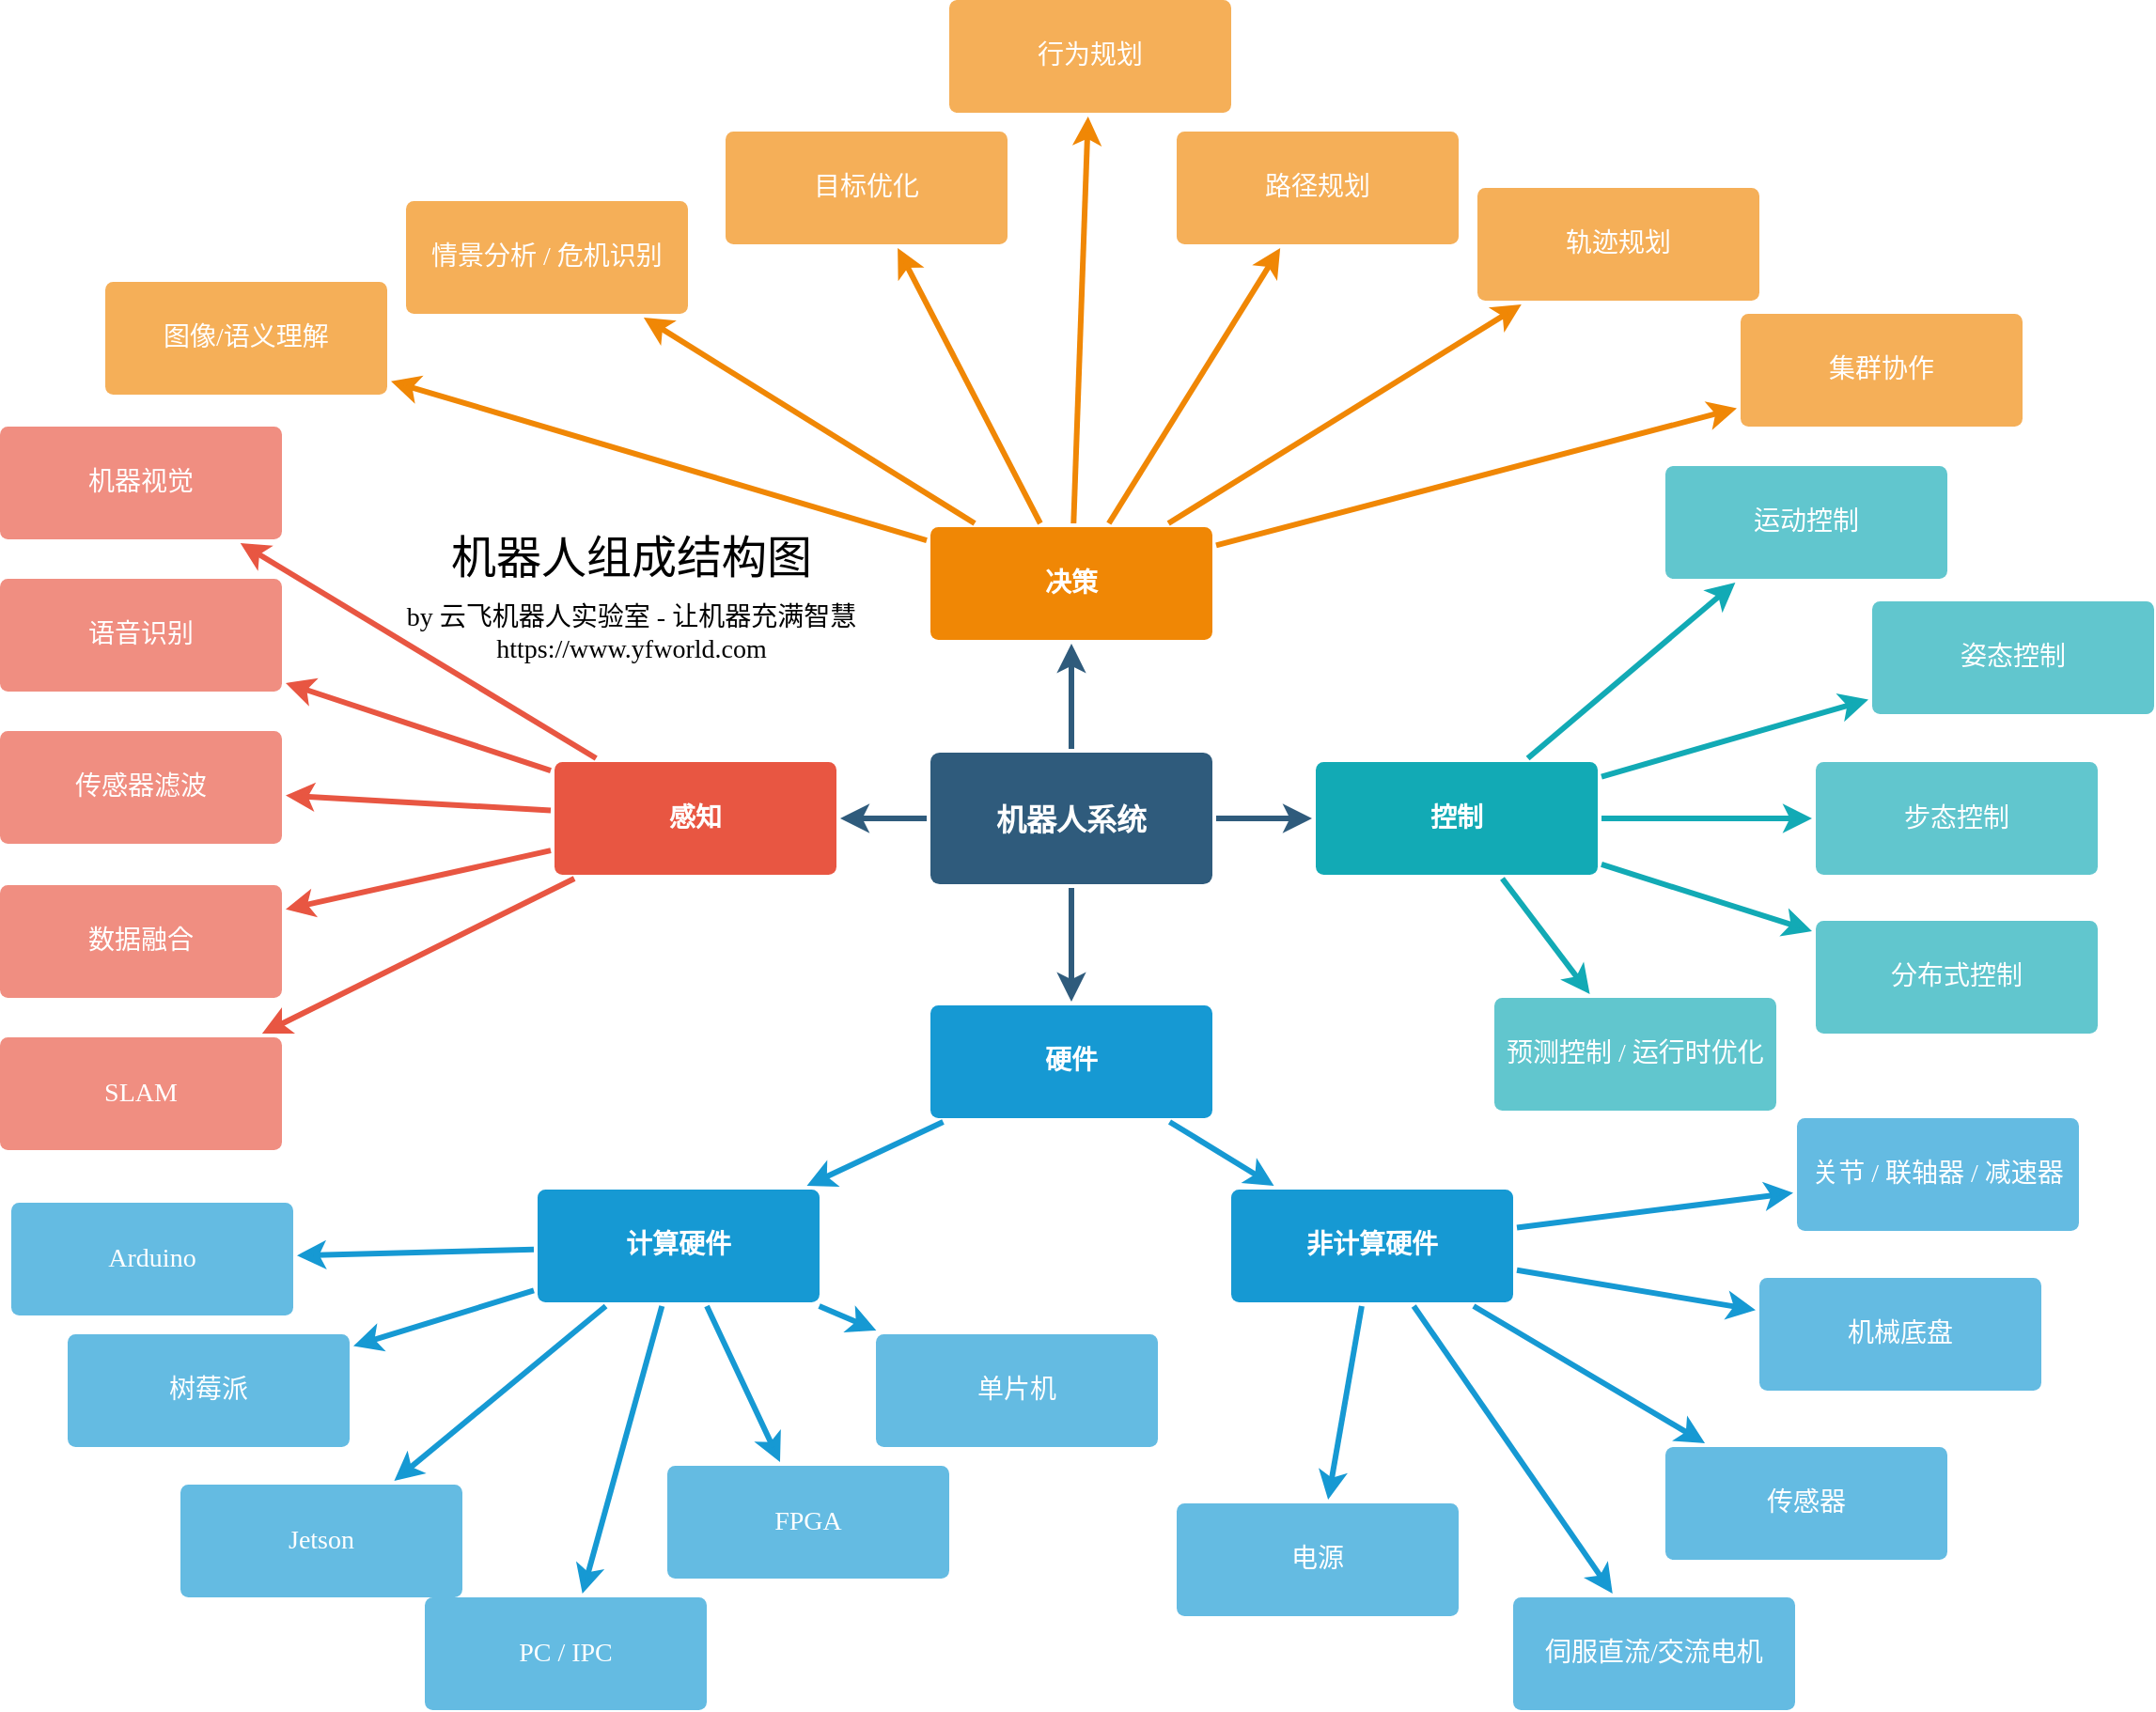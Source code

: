 <mxfile version="13.7.9" type="device"><diagram id="6a731a19-8d31-9384-78a2-239565b7b9f0" name="Robot Overview"><mxGraphModel dx="2062" dy="2009" grid="1" gridSize="10" guides="1" tooltips="1" connect="1" arrows="1" fold="1" page="1" pageScale="1" pageWidth="1169" pageHeight="827" background="#ffffff" math="0" shadow="0"><root><mxCell id="0"/><mxCell id="1" parent="0"/><mxCell id="1745" value="" style="edgeStyle=none;rounded=0;jumpStyle=none;html=1;shadow=0;labelBackgroundColor=none;startArrow=none;startFill=0;endArrow=classic;endFill=1;jettySize=auto;orthogonalLoop=1;strokeColor=#2F5B7C;strokeWidth=3;fontFamily=Noto Serif CJK;fontSize=16;fontColor=#23445D;spacing=5;fontSource=https%3A%2F%2Ffonts.googleapis.com%2Fcss%3Ffamily%3DNoto%2BSerif%2BCJK;" parent="1" source="1749" target="1764" edge="1"><mxGeometry relative="1" as="geometry"/></mxCell><mxCell id="1746" value="" style="edgeStyle=none;rounded=0;jumpStyle=none;html=1;shadow=0;labelBackgroundColor=none;startArrow=none;startFill=0;endArrow=classic;endFill=1;jettySize=auto;orthogonalLoop=1;strokeColor=#2F5B7C;strokeWidth=3;fontFamily=Noto Serif CJK;fontSize=16;fontColor=#23445D;spacing=5;fontSource=https%3A%2F%2Ffonts.googleapis.com%2Fcss%3Ffamily%3DNoto%2BSerif%2BCJK;" parent="1" source="1749" target="1771" edge="1"><mxGeometry relative="1" as="geometry"/></mxCell><mxCell id="1747" value="" style="edgeStyle=none;rounded=0;jumpStyle=none;html=1;shadow=0;labelBackgroundColor=none;startArrow=none;startFill=0;endArrow=classic;endFill=1;jettySize=auto;orthogonalLoop=1;strokeColor=#2F5B7C;strokeWidth=3;fontFamily=Noto Serif CJK;fontSize=16;fontColor=#23445D;spacing=5;fontSource=https%3A%2F%2Ffonts.googleapis.com%2Fcss%3Ffamily%3DNoto%2BSerif%2BCJK;" parent="1" source="1749" target="1760" edge="1"><mxGeometry relative="1" as="geometry"/></mxCell><mxCell id="1748" value="" style="edgeStyle=none;rounded=0;jumpStyle=none;html=1;shadow=0;labelBackgroundColor=none;startArrow=none;startFill=0;endArrow=classic;endFill=1;jettySize=auto;orthogonalLoop=1;strokeColor=#2F5B7C;strokeWidth=3;fontFamily=Noto Serif CJK;fontSize=16;fontColor=#23445D;spacing=5;fontSource=https%3A%2F%2Ffonts.googleapis.com%2Fcss%3Ffamily%3DNoto%2BSerif%2BCJK;" parent="1" source="1749" target="1753" edge="1"><mxGeometry relative="1" as="geometry"/></mxCell><mxCell id="1749" value="机器人系统" style="rounded=1;whiteSpace=wrap;html=1;shadow=0;labelBackgroundColor=none;strokeColor=none;strokeWidth=3;fillColor=#2F5B7C;fontFamily=Noto Serif CJK;fontSize=16;fontColor=#FFFFFF;align=center;fontStyle=1;spacing=5;arcSize=7;perimeterSpacing=2;fontSource=https%3A%2F%2Ffonts.googleapis.com%2Fcss%3Ffamily%3DNoto%2BSerif%2BCJK;" parent="1" vertex="1"><mxGeometry x="499" y="350.5" width="150" height="70" as="geometry"/></mxCell><mxCell id="1750" value="" style="edgeStyle=none;rounded=1;jumpStyle=none;html=1;shadow=0;labelBackgroundColor=none;startArrow=none;startFill=0;jettySize=auto;orthogonalLoop=1;strokeColor=#E85642;strokeWidth=3;fontFamily=Noto Serif CJK;fontSize=14;fontColor=#FFFFFF;spacing=5;fontStyle=1;fillColor=#b0e3e6;fontSource=https%3A%2F%2Ffonts.googleapis.com%2Fcss%3Ffamily%3DNoto%2BSerif%2BCJK;" parent="1" source="1753" target="1756" edge="1"><mxGeometry relative="1" as="geometry"/></mxCell><mxCell id="1751" value="" style="edgeStyle=none;rounded=1;jumpStyle=none;html=1;shadow=0;labelBackgroundColor=none;startArrow=none;startFill=0;jettySize=auto;orthogonalLoop=1;strokeColor=#E85642;strokeWidth=3;fontFamily=Noto Serif CJK;fontSize=14;fontColor=#FFFFFF;spacing=5;fontStyle=1;fillColor=#b0e3e6;fontSource=https%3A%2F%2Ffonts.googleapis.com%2Fcss%3Ffamily%3DNoto%2BSerif%2BCJK;" parent="1" source="1753" target="1755" edge="1"><mxGeometry relative="1" as="geometry"/></mxCell><mxCell id="1752" value="" style="edgeStyle=none;rounded=1;jumpStyle=none;html=1;shadow=0;labelBackgroundColor=none;startArrow=none;startFill=0;jettySize=auto;orthogonalLoop=1;strokeColor=#E85642;strokeWidth=3;fontFamily=Noto Serif CJK;fontSize=14;fontColor=#FFFFFF;spacing=5;fontStyle=1;fillColor=#b0e3e6;fontSource=https%3A%2F%2Ffonts.googleapis.com%2Fcss%3Ffamily%3DNoto%2BSerif%2BCJK;" parent="1" source="1753" target="1754" edge="1"><mxGeometry relative="1" as="geometry"/></mxCell><mxCell id="1753" value="感知" style="rounded=1;whiteSpace=wrap;html=1;shadow=0;labelBackgroundColor=none;strokeColor=none;strokeWidth=3;fillColor=#e85642;fontFamily=Noto Serif CJK;fontSize=14;fontColor=#FFFFFF;align=center;spacing=5;fontStyle=1;arcSize=7;perimeterSpacing=2;fontSource=https%3A%2F%2Ffonts.googleapis.com%2Fcss%3Ffamily%3DNoto%2BSerif%2BCJK;" parent="1" vertex="1"><mxGeometry x="299" y="355.5" width="150" height="60" as="geometry"/></mxCell><mxCell id="1754" value="数据融合" style="rounded=1;whiteSpace=wrap;html=1;shadow=0;labelBackgroundColor=none;strokeColor=none;strokeWidth=3;fillColor=#f08e81;fontFamily=Noto Serif CJK;fontSize=14;fontColor=#FFFFFF;align=center;spacing=5;fontStyle=0;arcSize=7;perimeterSpacing=2;fontSource=https%3A%2F%2Ffonts.googleapis.com%2Fcss%3Ffamily%3DNoto%2BSerif%2BCJK;" parent="1" vertex="1"><mxGeometry x="4" y="421" width="150" height="60" as="geometry"/></mxCell><mxCell id="1755" value="传感器滤波" style="rounded=1;whiteSpace=wrap;html=1;shadow=0;labelBackgroundColor=none;strokeColor=none;strokeWidth=3;fillColor=#f08e81;fontFamily=Noto Serif CJK;fontSize=14;fontColor=#FFFFFF;align=center;spacing=5;fontStyle=0;arcSize=7;perimeterSpacing=2;fontSource=https%3A%2F%2Ffonts.googleapis.com%2Fcss%3Ffamily%3DNoto%2BSerif%2BCJK;" parent="1" vertex="1"><mxGeometry x="4" y="339" width="150" height="60" as="geometry"/></mxCell><mxCell id="1756" value="机器视觉" style="rounded=1;whiteSpace=wrap;html=1;shadow=0;labelBackgroundColor=none;strokeColor=none;strokeWidth=3;fillColor=#f08e81;fontFamily=Noto Serif CJK;fontSize=14;fontColor=#FFFFFF;align=center;spacing=5;fontStyle=0;arcSize=7;perimeterSpacing=2;fontSource=https%3A%2F%2Ffonts.googleapis.com%2Fcss%3Ffamily%3DNoto%2BSerif%2BCJK;" parent="1" vertex="1"><mxGeometry x="4" y="177" width="150" height="60" as="geometry"/></mxCell><mxCell id="1757" value="" style="edgeStyle=none;rounded=0;jumpStyle=none;html=1;shadow=0;labelBackgroundColor=none;startArrow=none;startFill=0;endArrow=classic;endFill=1;jettySize=auto;orthogonalLoop=1;strokeColor=#1699D3;strokeWidth=3;fontFamily=Noto Serif CJK;fontSize=14;fontColor=#FFFFFF;spacing=5;fontSource=https%3A%2F%2Ffonts.googleapis.com%2Fcss%3Ffamily%3DNoto%2BSerif%2BCJK;" parent="1" source="eEO-FcsGLSmKY1Ar7kZu-1783" target="1763" edge="1"><mxGeometry relative="1" as="geometry"/></mxCell><mxCell id="1758" value="" style="edgeStyle=none;rounded=0;jumpStyle=none;html=1;shadow=0;labelBackgroundColor=none;startArrow=none;startFill=0;endArrow=classic;endFill=1;jettySize=auto;orthogonalLoop=1;strokeColor=#1699D3;strokeWidth=3;fontFamily=Noto Serif CJK;fontSize=14;fontColor=#FFFFFF;spacing=5;fontSource=https%3A%2F%2Ffonts.googleapis.com%2Fcss%3Ffamily%3DNoto%2BSerif%2BCJK;" parent="1" source="eEO-FcsGLSmKY1Ar7kZu-1783" target="1762" edge="1"><mxGeometry relative="1" as="geometry"/></mxCell><mxCell id="1759" value="" style="edgeStyle=none;rounded=0;jumpStyle=none;html=1;shadow=0;labelBackgroundColor=none;startArrow=none;startFill=0;endArrow=classic;endFill=1;jettySize=auto;orthogonalLoop=1;strokeColor=#1699D3;strokeWidth=3;fontFamily=Noto Serif CJK;fontSize=14;fontColor=#FFFFFF;spacing=5;fontSource=https%3A%2F%2Ffonts.googleapis.com%2Fcss%3Ffamily%3DNoto%2BSerif%2BCJK;" parent="1" source="eEO-FcsGLSmKY1Ar7kZu-1783" target="1761" edge="1"><mxGeometry relative="1" as="geometry"/></mxCell><mxCell id="1760" value="硬件" style="rounded=1;whiteSpace=wrap;html=1;shadow=0;labelBackgroundColor=none;strokeColor=none;strokeWidth=3;fillColor=#1699d3;fontFamily=Noto Serif CJK;fontSize=14;fontColor=#FFFFFF;align=center;spacing=5;fontStyle=1;arcSize=7;perimeterSpacing=2;fontSource=https%3A%2F%2Ffonts.googleapis.com%2Fcss%3Ffamily%3DNoto%2BSerif%2BCJK;" parent="1" vertex="1"><mxGeometry x="499" y="485" width="150" height="60" as="geometry"/></mxCell><mxCell id="1761" value="Jetson" style="rounded=1;whiteSpace=wrap;html=1;shadow=0;labelBackgroundColor=none;strokeColor=none;strokeWidth=3;fillColor=#64bbe2;fontFamily=Noto Serif CJK;fontSize=14;fontColor=#FFFFFF;align=center;spacing=5;arcSize=7;perimeterSpacing=2;fontSource=https%3A%2F%2Ffonts.googleapis.com%2Fcss%3Ffamily%3DNoto%2BSerif%2BCJK;" parent="1" vertex="1"><mxGeometry x="100" y="740" width="150" height="60" as="geometry"/></mxCell><mxCell id="1762" value="树莓派" style="rounded=1;whiteSpace=wrap;html=1;shadow=0;labelBackgroundColor=none;strokeColor=none;strokeWidth=3;fillColor=#64bbe2;fontFamily=Noto Serif CJK;fontSize=14;fontColor=#FFFFFF;align=center;spacing=5;arcSize=7;perimeterSpacing=2;fontSource=https%3A%2F%2Ffonts.googleapis.com%2Fcss%3Ffamily%3DNoto%2BSerif%2BCJK;" parent="1" vertex="1"><mxGeometry x="40" y="660" width="150" height="60" as="geometry"/></mxCell><mxCell id="1763" value="Arduino" style="rounded=1;whiteSpace=wrap;html=1;shadow=0;labelBackgroundColor=none;strokeColor=none;strokeWidth=3;fillColor=#64bbe2;fontFamily=Noto Serif CJK;fontSize=14;fontColor=#FFFFFF;align=center;spacing=5;arcSize=7;perimeterSpacing=2;fontSource=https%3A%2F%2Ffonts.googleapis.com%2Fcss%3Ffamily%3DNoto%2BSerif%2BCJK;" parent="1" vertex="1"><mxGeometry x="10" y="590" width="150" height="60" as="geometry"/></mxCell><mxCell id="1764" value="决策" style="rounded=1;whiteSpace=wrap;html=1;shadow=0;labelBackgroundColor=none;strokeColor=none;strokeWidth=3;fillColor=#F08705;fontFamily=Noto Serif CJK;fontSize=14;fontColor=#FFFFFF;align=center;spacing=5;fontStyle=1;arcSize=7;perimeterSpacing=2;fontSource=https%3A%2F%2Ffonts.googleapis.com%2Fcss%3Ffamily%3DNoto%2BSerif%2BCJK;" parent="1" vertex="1"><mxGeometry x="499" y="230.5" width="150" height="60" as="geometry"/></mxCell><mxCell id="1767" value="情景分析 / 危机识别" style="rounded=1;whiteSpace=wrap;html=1;shadow=0;labelBackgroundColor=none;strokeColor=none;strokeWidth=3;fillColor=#f5af58;fontFamily=Noto Serif CJK;fontSize=14;fontColor=#FFFFFF;align=center;spacing=5;arcSize=7;perimeterSpacing=2;fontSource=https%3A%2F%2Ffonts.googleapis.com%2Fcss%3Ffamily%3DNoto%2BSerif%2BCJK;" parent="1" vertex="1"><mxGeometry x="220" y="57" width="150" height="60" as="geometry"/></mxCell><mxCell id="1768" value="" style="edgeStyle=none;rounded=0;jumpStyle=none;html=1;shadow=0;labelBackgroundColor=none;startArrow=none;startFill=0;endArrow=classic;endFill=1;jettySize=auto;orthogonalLoop=1;strokeColor=#F08705;strokeWidth=3;fontFamily=Noto Serif CJK;fontSize=14;fontColor=#FFFFFF;spacing=5;fontSource=https%3A%2F%2Ffonts.googleapis.com%2Fcss%3Ffamily%3DNoto%2BSerif%2BCJK;" parent="1" source="1764" target="1767" edge="1"><mxGeometry relative="1" as="geometry"/></mxCell><mxCell id="1769" value="图像/语义理解" style="rounded=1;whiteSpace=wrap;html=1;shadow=0;labelBackgroundColor=none;strokeColor=none;strokeWidth=3;fillColor=#f5af58;fontFamily=Noto Serif CJK;fontSize=14;fontColor=#FFFFFF;align=center;spacing=5;arcSize=7;perimeterSpacing=2;fontSource=https%3A%2F%2Ffonts.googleapis.com%2Fcss%3Ffamily%3DNoto%2BSerif%2BCJK;" parent="1" vertex="1"><mxGeometry x="60" y="100" width="150" height="60" as="geometry"/></mxCell><mxCell id="1770" value="" style="edgeStyle=none;rounded=0;jumpStyle=none;html=1;shadow=0;labelBackgroundColor=none;startArrow=none;startFill=0;endArrow=classic;endFill=1;jettySize=auto;orthogonalLoop=1;strokeColor=#F08705;strokeWidth=3;fontFamily=Noto Serif CJK;fontSize=14;fontColor=#FFFFFF;spacing=5;fontSource=https%3A%2F%2Ffonts.googleapis.com%2Fcss%3Ffamily%3DNoto%2BSerif%2BCJK;" parent="1" source="1764" target="1769" edge="1"><mxGeometry relative="1" as="geometry"/></mxCell><mxCell id="1771" value="控制" style="rounded=1;whiteSpace=wrap;html=1;shadow=0;labelBackgroundColor=none;strokeColor=none;strokeWidth=3;fillColor=#12aab5;fontFamily=Noto Serif CJK;fontSize=14;fontColor=#FFFFFF;align=center;spacing=5;fontStyle=1;arcSize=7;perimeterSpacing=2;fontSource=https%3A%2F%2Ffonts.googleapis.com%2Fcss%3Ffamily%3DNoto%2BSerif%2BCJK;" parent="1" vertex="1"><mxGeometry x="704" y="355.5" width="150" height="60" as="geometry"/></mxCell><mxCell id="eEO-FcsGLSmKY1Ar7kZu-1779" value="" style="edgeStyle=none;rounded=0;jumpStyle=none;html=1;shadow=0;labelBackgroundColor=none;startArrow=none;startFill=0;endArrow=classic;endFill=1;jettySize=auto;orthogonalLoop=1;strokeColor=#1699D3;strokeWidth=3;fontFamily=Noto Serif CJK;fontSize=14;fontColor=#FFFFFF;spacing=5;fontSource=https%3A%2F%2Ffonts.googleapis.com%2Fcss%3Ffamily%3DNoto%2BSerif%2BCJK;" parent="1" source="eEO-FcsGLSmKY1Ar7kZu-1783" target="eEO-FcsGLSmKY1Ar7kZu-1780" edge="1"><mxGeometry relative="1" as="geometry"><mxPoint x="664" y="505" as="sourcePoint"/></mxGeometry></mxCell><mxCell id="eEO-FcsGLSmKY1Ar7kZu-1780" value="PC / IPC" style="rounded=1;whiteSpace=wrap;html=1;shadow=0;labelBackgroundColor=none;strokeColor=none;strokeWidth=3;fillColor=#64bbe2;fontFamily=Noto Serif CJK;fontSize=14;fontColor=#FFFFFF;align=center;spacing=5;arcSize=7;perimeterSpacing=2;fontSource=https%3A%2F%2Ffonts.googleapis.com%2Fcss%3Ffamily%3DNoto%2BSerif%2BCJK;" parent="1" vertex="1"><mxGeometry x="230" y="800" width="150" height="60" as="geometry"/></mxCell><mxCell id="eEO-FcsGLSmKY1Ar7kZu-1781" value="" style="edgeStyle=none;rounded=0;jumpStyle=none;html=1;shadow=0;labelBackgroundColor=none;startArrow=none;startFill=0;endArrow=classic;endFill=1;jettySize=auto;orthogonalLoop=1;strokeColor=#1699D3;strokeWidth=3;fontFamily=Noto Serif CJK;fontSize=14;fontColor=#FFFFFF;spacing=5;fontSource=https%3A%2F%2Ffonts.googleapis.com%2Fcss%3Ffamily%3DNoto%2BSerif%2BCJK;" parent="1" source="eEO-FcsGLSmKY1Ar7kZu-1783" target="eEO-FcsGLSmKY1Ar7kZu-1782" edge="1"><mxGeometry relative="1" as="geometry"><mxPoint x="714" y="577.464" as="sourcePoint"/></mxGeometry></mxCell><mxCell id="eEO-FcsGLSmKY1Ar7kZu-1782" value="FPGA" style="rounded=1;whiteSpace=wrap;html=1;shadow=0;labelBackgroundColor=none;strokeColor=none;strokeWidth=3;fillColor=#64bbe2;fontFamily=Noto Serif CJK;fontSize=14;fontColor=#FFFFFF;align=center;spacing=5;arcSize=7;perimeterSpacing=2;fontSource=https%3A%2F%2Ffonts.googleapis.com%2Fcss%3Ffamily%3DNoto%2BSerif%2BCJK;" parent="1" vertex="1"><mxGeometry x="359" y="730" width="150" height="60" as="geometry"/></mxCell><mxCell id="eEO-FcsGLSmKY1Ar7kZu-1783" value="计算硬件" style="rounded=1;whiteSpace=wrap;html=1;shadow=0;labelBackgroundColor=none;strokeColor=none;strokeWidth=3;fillColor=#1699d3;fontFamily=Noto Serif CJK;fontSize=14;fontColor=#FFFFFF;align=center;spacing=5;fontStyle=1;arcSize=7;perimeterSpacing=2;fontSource=https%3A%2F%2Ffonts.googleapis.com%2Fcss%3Ffamily%3DNoto%2BSerif%2BCJK;" parent="1" vertex="1"><mxGeometry x="290" y="583" width="150" height="60" as="geometry"/></mxCell><mxCell id="eEO-FcsGLSmKY1Ar7kZu-1784" value="非计算硬件" style="rounded=1;whiteSpace=wrap;html=1;shadow=0;labelBackgroundColor=none;strokeColor=none;strokeWidth=3;fillColor=#1699d3;fontFamily=Noto Serif CJK;fontSize=14;fontColor=#FFFFFF;align=center;spacing=5;fontStyle=1;arcSize=7;perimeterSpacing=2;fontSource=https%3A%2F%2Ffonts.googleapis.com%2Fcss%3Ffamily%3DNoto%2BSerif%2BCJK;" parent="1" vertex="1"><mxGeometry x="659" y="583" width="150" height="60" as="geometry"/></mxCell><mxCell id="eEO-FcsGLSmKY1Ar7kZu-1786" value="" style="edgeStyle=none;rounded=0;jumpStyle=none;html=1;shadow=0;labelBackgroundColor=none;startArrow=none;startFill=0;endArrow=classic;endFill=1;jettySize=auto;orthogonalLoop=1;strokeColor=#1699D3;strokeWidth=3;fontFamily=Noto Serif CJK;fontSize=14;fontColor=#FFFFFF;spacing=5;fontSource=https%3A%2F%2Ffonts.googleapis.com%2Fcss%3Ffamily%3DNoto%2BSerif%2BCJK;" parent="1" source="1760" target="eEO-FcsGLSmKY1Ar7kZu-1783" edge="1"><mxGeometry relative="1" as="geometry"><mxPoint x="785.667" y="577" as="sourcePoint"/><mxPoint x="832.333" y="633" as="targetPoint"/></mxGeometry></mxCell><mxCell id="eEO-FcsGLSmKY1Ar7kZu-1787" value="" style="edgeStyle=none;rounded=0;jumpStyle=none;html=1;shadow=0;labelBackgroundColor=none;startArrow=none;startFill=0;endArrow=classic;endFill=1;jettySize=auto;orthogonalLoop=1;strokeColor=#1699D3;strokeWidth=3;fontFamily=Noto Serif CJK;fontSize=14;fontColor=#FFFFFF;spacing=5;fontSource=https%3A%2F%2Ffonts.googleapis.com%2Fcss%3Ffamily%3DNoto%2BSerif%2BCJK;" parent="1" source="1760" target="eEO-FcsGLSmKY1Ar7kZu-1784" edge="1"><mxGeometry relative="1" as="geometry"><mxPoint x="694" y="555" as="sourcePoint"/><mxPoint x="842.333" y="643" as="targetPoint"/></mxGeometry></mxCell><mxCell id="eEO-FcsGLSmKY1Ar7kZu-1788" value="伺服直流/交流电机" style="rounded=1;whiteSpace=wrap;html=1;shadow=0;labelBackgroundColor=none;strokeColor=none;strokeWidth=3;fillColor=#64bbe2;fontFamily=Noto Serif CJK;fontSize=14;fontColor=#FFFFFF;align=center;spacing=5;arcSize=7;perimeterSpacing=2;fontSource=https%3A%2F%2Ffonts.googleapis.com%2Fcss%3Ffamily%3DNoto%2BSerif%2BCJK;" parent="1" vertex="1"><mxGeometry x="809" y="800" width="150" height="60" as="geometry"/></mxCell><mxCell id="eEO-FcsGLSmKY1Ar7kZu-1789" value="" style="edgeStyle=none;rounded=0;jumpStyle=none;html=1;shadow=0;labelBackgroundColor=none;startArrow=none;startFill=0;endArrow=classic;endFill=1;jettySize=auto;orthogonalLoop=1;strokeColor=#1699D3;strokeWidth=3;fontFamily=Noto Serif CJK;fontSize=14;fontColor=#FFFFFF;spacing=5;fontSource=https%3A%2F%2Ffonts.googleapis.com%2Fcss%3Ffamily%3DNoto%2BSerif%2BCJK;" parent="1" source="eEO-FcsGLSmKY1Ar7kZu-1784" target="eEO-FcsGLSmKY1Ar7kZu-1788" edge="1"><mxGeometry relative="1" as="geometry"><mxPoint x="642.667" y="557" as="sourcePoint"/><mxPoint x="690.333" y="583" as="targetPoint"/></mxGeometry></mxCell><mxCell id="eEO-FcsGLSmKY1Ar7kZu-1794" value="SLAM" style="rounded=1;whiteSpace=wrap;html=1;shadow=0;labelBackgroundColor=none;strokeColor=none;strokeWidth=3;fillColor=#f08e81;fontFamily=Noto Serif CJK;fontSize=14;fontColor=#FFFFFF;align=center;spacing=5;fontStyle=0;arcSize=7;perimeterSpacing=2;fontSource=https%3A%2F%2Ffonts.googleapis.com%2Fcss%3Ffamily%3DNoto%2BSerif%2BCJK;" parent="1" vertex="1"><mxGeometry x="4" y="502" width="150" height="60" as="geometry"/></mxCell><mxCell id="eEO-FcsGLSmKY1Ar7kZu-1795" value="" style="edgeStyle=none;rounded=1;jumpStyle=none;html=1;shadow=0;labelBackgroundColor=none;startArrow=none;startFill=0;jettySize=auto;orthogonalLoop=1;strokeColor=#E85642;strokeWidth=3;fontFamily=Noto Serif CJK;fontSize=14;fontColor=#FFFFFF;spacing=5;fontStyle=1;fillColor=#b0e3e6;fontSource=https%3A%2F%2Ffonts.googleapis.com%2Fcss%3Ffamily%3DNoto%2BSerif%2BCJK;" parent="1" source="1753" target="eEO-FcsGLSmKY1Ar7kZu-1794" edge="1"><mxGeometry relative="1" as="geometry"><mxPoint x="307" y="393.52" as="sourcePoint"/><mxPoint x="206" y="397.48" as="targetPoint"/></mxGeometry></mxCell><mxCell id="eEO-FcsGLSmKY1Ar7kZu-1798" value="电源" style="rounded=1;whiteSpace=wrap;html=1;shadow=0;labelBackgroundColor=none;strokeColor=none;strokeWidth=3;fillColor=#64bbe2;fontFamily=Noto Serif CJK;fontSize=14;fontColor=#FFFFFF;align=center;spacing=5;arcSize=7;perimeterSpacing=2;fontSource=https%3A%2F%2Ffonts.googleapis.com%2Fcss%3Ffamily%3DNoto%2BSerif%2BCJK;" parent="1" vertex="1"><mxGeometry x="630" y="750" width="150" height="60" as="geometry"/></mxCell><mxCell id="eEO-FcsGLSmKY1Ar7kZu-1799" value="" style="edgeStyle=none;rounded=0;jumpStyle=none;html=1;shadow=0;labelBackgroundColor=none;startArrow=none;startFill=0;endArrow=classic;endFill=1;jettySize=auto;orthogonalLoop=1;strokeColor=#1699D3;strokeWidth=3;fontFamily=Noto Serif CJK;fontSize=14;fontColor=#FFFFFF;spacing=5;fontSource=https%3A%2F%2Ffonts.googleapis.com%2Fcss%3Ffamily%3DNoto%2BSerif%2BCJK;" parent="1" source="eEO-FcsGLSmKY1Ar7kZu-1784" target="eEO-FcsGLSmKY1Ar7kZu-1798" edge="1"><mxGeometry relative="1" as="geometry"><mxPoint x="793.308" y="647" as="sourcePoint"/><mxPoint x="884.692" y="713" as="targetPoint"/></mxGeometry></mxCell><mxCell id="eEO-FcsGLSmKY1Ar7kZu-1800" value="机械底盘" style="rounded=1;whiteSpace=wrap;html=1;shadow=0;labelBackgroundColor=none;strokeColor=none;strokeWidth=3;fillColor=#64bbe2;fontFamily=Noto Serif CJK;fontSize=14;fontColor=#FFFFFF;align=center;spacing=5;arcSize=7;perimeterSpacing=2;fontSource=https%3A%2F%2Ffonts.googleapis.com%2Fcss%3Ffamily%3DNoto%2BSerif%2BCJK;" parent="1" vertex="1"><mxGeometry x="940" y="630" width="150" height="60" as="geometry"/></mxCell><mxCell id="eEO-FcsGLSmKY1Ar7kZu-1801" value="" style="edgeStyle=none;rounded=0;jumpStyle=none;html=1;shadow=0;labelBackgroundColor=none;startArrow=none;startFill=0;endArrow=classic;endFill=1;jettySize=auto;orthogonalLoop=1;strokeColor=#1699D3;strokeWidth=3;fontFamily=Noto Serif CJK;fontSize=14;fontColor=#FFFFFF;spacing=5;fontSource=https%3A%2F%2Ffonts.googleapis.com%2Fcss%3Ffamily%3DNoto%2BSerif%2BCJK;" parent="1" source="eEO-FcsGLSmKY1Ar7kZu-1784" target="eEO-FcsGLSmKY1Ar7kZu-1800" edge="1"><mxGeometry relative="1" as="geometry"><mxPoint x="814.882" y="647" as="sourcePoint"/><mxPoint x="1033.118" y="753" as="targetPoint"/></mxGeometry></mxCell><mxCell id="eEO-FcsGLSmKY1Ar7kZu-1802" value="关节 / 联轴器 / 减速器" style="rounded=1;whiteSpace=wrap;html=1;shadow=0;labelBackgroundColor=none;strokeColor=none;strokeWidth=3;fillColor=#64bbe2;fontFamily=Noto Serif CJK;fontSize=14;fontColor=#FFFFFF;align=center;spacing=5;arcSize=7;perimeterSpacing=2;fontSource=https%3A%2F%2Ffonts.googleapis.com%2Fcss%3Ffamily%3DNoto%2BSerif%2BCJK;" parent="1" vertex="1"><mxGeometry x="960" y="545" width="150" height="60" as="geometry"/></mxCell><mxCell id="eEO-FcsGLSmKY1Ar7kZu-1803" value="" style="edgeStyle=none;rounded=0;jumpStyle=none;html=1;shadow=0;labelBackgroundColor=none;startArrow=none;startFill=0;endArrow=classic;endFill=1;jettySize=auto;orthogonalLoop=1;strokeColor=#1699D3;strokeWidth=3;fontFamily=Noto Serif CJK;fontSize=14;fontColor=#FFFFFF;spacing=5;fontSource=https%3A%2F%2Ffonts.googleapis.com%2Fcss%3Ffamily%3DNoto%2BSerif%2BCJK;" parent="1" source="eEO-FcsGLSmKY1Ar7kZu-1784" target="eEO-FcsGLSmKY1Ar7kZu-1802" edge="1"><mxGeometry relative="1" as="geometry"><mxPoint x="826" y="632.6" as="sourcePoint"/><mxPoint x="1022" y="677.4" as="targetPoint"/></mxGeometry></mxCell><mxCell id="eEO-FcsGLSmKY1Ar7kZu-1804" value="传感器" style="rounded=1;whiteSpace=wrap;html=1;shadow=0;labelBackgroundColor=none;strokeColor=none;strokeWidth=3;fillColor=#64bbe2;fontFamily=Noto Serif CJK;fontSize=14;fontColor=#FFFFFF;align=center;spacing=5;arcSize=7;perimeterSpacing=2;fontSource=https%3A%2F%2Ffonts.googleapis.com%2Fcss%3Ffamily%3DNoto%2BSerif%2BCJK;" parent="1" vertex="1"><mxGeometry x="890" y="720" width="150" height="60" as="geometry"/></mxCell><mxCell id="eEO-FcsGLSmKY1Ar7kZu-1805" value="" style="edgeStyle=none;rounded=0;jumpStyle=none;html=1;shadow=0;labelBackgroundColor=none;startArrow=none;startFill=0;endArrow=classic;endFill=1;jettySize=auto;orthogonalLoop=1;strokeColor=#1699D3;strokeWidth=3;fontFamily=Noto Serif CJK;fontSize=14;fontColor=#FFFFFF;spacing=5;fontSource=https%3A%2F%2Ffonts.googleapis.com%2Fcss%3Ffamily%3DNoto%2BSerif%2BCJK;" parent="1" source="eEO-FcsGLSmKY1Ar7kZu-1784" target="eEO-FcsGLSmKY1Ar7kZu-1804" edge="1"><mxGeometry relative="1" as="geometry"><mxPoint x="826" y="615" as="sourcePoint"/><mxPoint x="1022" y="615" as="targetPoint"/></mxGeometry></mxCell><mxCell id="eEO-FcsGLSmKY1Ar7kZu-1806" value="单片机" style="rounded=1;whiteSpace=wrap;html=1;shadow=0;labelBackgroundColor=none;strokeColor=none;strokeWidth=3;fillColor=#64bbe2;fontFamily=Noto Serif CJK;fontSize=14;fontColor=#FFFFFF;align=center;spacing=5;arcSize=7;perimeterSpacing=2;fontSource=https%3A%2F%2Ffonts.googleapis.com%2Fcss%3Ffamily%3DNoto%2BSerif%2BCJK;" parent="1" vertex="1"><mxGeometry x="470" y="660" width="150" height="60" as="geometry"/></mxCell><mxCell id="eEO-FcsGLSmKY1Ar7kZu-1807" value="" style="edgeStyle=none;rounded=0;jumpStyle=none;html=1;shadow=0;labelBackgroundColor=none;startArrow=none;startFill=0;endArrow=classic;endFill=1;jettySize=auto;orthogonalLoop=1;strokeColor=#1699D3;strokeWidth=3;fontFamily=Noto Serif CJK;fontSize=14;fontColor=#FFFFFF;spacing=5;fontSource=https%3A%2F%2Ffonts.googleapis.com%2Fcss%3Ffamily%3DNoto%2BSerif%2BCJK;" parent="1" source="eEO-FcsGLSmKY1Ar7kZu-1783" target="eEO-FcsGLSmKY1Ar7kZu-1806" edge="1"><mxGeometry relative="1" as="geometry"><mxPoint x="390.588" y="647" as="sourcePoint"/><mxPoint x="412.412" y="753" as="targetPoint"/></mxGeometry></mxCell><mxCell id="eEO-FcsGLSmKY1Ar7kZu-1808" value="语音识别" style="rounded=1;whiteSpace=wrap;html=1;shadow=0;labelBackgroundColor=none;strokeColor=none;strokeWidth=3;fillColor=#f08e81;fontFamily=Noto Serif CJK;fontSize=14;fontColor=#FFFFFF;align=center;spacing=5;fontStyle=0;arcSize=7;perimeterSpacing=2;fontSource=https%3A%2F%2Ffonts.googleapis.com%2Fcss%3Ffamily%3DNoto%2BSerif%2BCJK;" parent="1" vertex="1"><mxGeometry x="4" y="258" width="150" height="60" as="geometry"/></mxCell><mxCell id="eEO-FcsGLSmKY1Ar7kZu-1809" value="" style="edgeStyle=none;rounded=1;jumpStyle=none;html=1;shadow=0;labelBackgroundColor=none;startArrow=none;startFill=0;jettySize=auto;orthogonalLoop=1;strokeColor=#E85642;strokeWidth=3;fontFamily=Noto Serif CJK;fontSize=14;fontColor=#FFFFFF;spacing=5;fontStyle=1;fillColor=#b0e3e6;fontSource=https%3A%2F%2Ffonts.googleapis.com%2Fcss%3Ffamily%3DNoto%2BSerif%2BCJK;" parent="1" source="1753" target="eEO-FcsGLSmKY1Ar7kZu-1808" edge="1"><mxGeometry relative="1" as="geometry"><mxPoint x="339.154" y="363.5" as="sourcePoint"/><mxPoint x="133.846" y="217" as="targetPoint"/></mxGeometry></mxCell><mxCell id="eEO-FcsGLSmKY1Ar7kZu-1810" value="目标优化" style="rounded=1;whiteSpace=wrap;html=1;shadow=0;labelBackgroundColor=none;strokeColor=none;strokeWidth=3;fillColor=#f5af58;fontFamily=Noto Serif CJK;fontSize=14;fontColor=#FFFFFF;align=center;spacing=5;arcSize=7;perimeterSpacing=2;fontSource=https%3A%2F%2Ffonts.googleapis.com%2Fcss%3Ffamily%3DNoto%2BSerif%2BCJK;" parent="1" vertex="1"><mxGeometry x="390" y="20" width="150" height="60" as="geometry"/></mxCell><mxCell id="eEO-FcsGLSmKY1Ar7kZu-1811" value="" style="edgeStyle=none;rounded=0;jumpStyle=none;html=1;shadow=0;labelBackgroundColor=none;startArrow=none;startFill=0;endArrow=classic;endFill=1;jettySize=auto;orthogonalLoop=1;strokeColor=#F08705;strokeWidth=3;fontFamily=Noto Serif CJK;fontSize=14;fontColor=#FFFFFF;spacing=5;fontSource=https%3A%2F%2Ffonts.googleapis.com%2Fcss%3Ffamily%3DNoto%2BSerif%2BCJK;" parent="1" source="1764" target="eEO-FcsGLSmKY1Ar7kZu-1810" edge="1"><mxGeometry relative="1" as="geometry"><mxPoint x="535.74" y="238.5" as="sourcePoint"/><mxPoint x="307.26" y="87" as="targetPoint"/></mxGeometry></mxCell><mxCell id="eEO-FcsGLSmKY1Ar7kZu-1812" value="路径规划" style="rounded=1;whiteSpace=wrap;html=1;shadow=0;labelBackgroundColor=none;strokeColor=none;strokeWidth=3;fillColor=#f5af58;fontFamily=Noto Serif CJK;fontSize=14;fontColor=#FFFFFF;align=center;spacing=5;arcSize=7;perimeterSpacing=2;fontSource=https%3A%2F%2Ffonts.googleapis.com%2Fcss%3Ffamily%3DNoto%2BSerif%2BCJK;" parent="1" vertex="1"><mxGeometry x="630" y="20" width="150" height="60" as="geometry"/></mxCell><mxCell id="eEO-FcsGLSmKY1Ar7kZu-1813" value="" style="edgeStyle=none;rounded=0;jumpStyle=none;html=1;shadow=0;labelBackgroundColor=none;startArrow=none;startFill=0;endArrow=classic;endFill=1;jettySize=auto;orthogonalLoop=1;strokeColor=#F08705;strokeWidth=3;fontFamily=Noto Serif CJK;fontSize=14;fontColor=#FFFFFF;spacing=5;fontSource=https%3A%2F%2Ffonts.googleapis.com%2Fcss%3Ffamily%3DNoto%2BSerif%2BCJK;" parent="1" source="1764" target="eEO-FcsGLSmKY1Ar7kZu-1812" edge="1"><mxGeometry relative="1" as="geometry"><mxPoint x="560.984" y="238.5" as="sourcePoint"/><mxPoint x="452.016" y="87" as="targetPoint"/></mxGeometry></mxCell><mxCell id="eEO-FcsGLSmKY1Ar7kZu-1814" value="轨迹规划" style="rounded=1;whiteSpace=wrap;html=1;shadow=0;labelBackgroundColor=none;strokeColor=none;strokeWidth=3;fillColor=#f5af58;fontFamily=Noto Serif CJK;fontSize=14;fontColor=#FFFFFF;align=center;spacing=5;arcSize=7;perimeterSpacing=2;fontSource=https%3A%2F%2Ffonts.googleapis.com%2Fcss%3Ffamily%3DNoto%2BSerif%2BCJK;" parent="1" vertex="1"><mxGeometry x="790" y="50" width="150" height="60" as="geometry"/></mxCell><mxCell id="eEO-FcsGLSmKY1Ar7kZu-1815" value="" style="edgeStyle=none;rounded=0;jumpStyle=none;html=1;shadow=0;labelBackgroundColor=none;startArrow=none;startFill=0;endArrow=classic;endFill=1;jettySize=auto;orthogonalLoop=1;strokeColor=#F08705;strokeWidth=3;fontFamily=Noto Serif CJK;fontSize=14;fontColor=#FFFFFF;spacing=5;fontSource=https%3A%2F%2Ffonts.googleapis.com%2Fcss%3Ffamily%3DNoto%2BSerif%2BCJK;" parent="1" source="1764" target="eEO-FcsGLSmKY1Ar7kZu-1814" edge="1"><mxGeometry relative="1" as="geometry"><mxPoint x="584.742" y="238.5" as="sourcePoint"/><mxPoint x="588.258" y="87" as="targetPoint"/></mxGeometry></mxCell><mxCell id="eEO-FcsGLSmKY1Ar7kZu-1816" value="行为规划" style="rounded=1;whiteSpace=wrap;html=1;shadow=0;labelBackgroundColor=none;strokeColor=none;strokeWidth=3;fillColor=#f5af58;fontFamily=Noto Serif CJK;fontSize=14;fontColor=#FFFFFF;align=center;spacing=5;arcSize=7;perimeterSpacing=2;fontSource=https%3A%2F%2Ffonts.googleapis.com%2Fcss%3Ffamily%3DNoto%2BSerif%2BCJK;" parent="1" vertex="1"><mxGeometry x="509" y="-50" width="150" height="60" as="geometry"/></mxCell><mxCell id="eEO-FcsGLSmKY1Ar7kZu-1817" value="" style="edgeStyle=none;rounded=0;jumpStyle=none;html=1;shadow=0;labelBackgroundColor=none;startArrow=none;startFill=0;endArrow=classic;endFill=1;jettySize=auto;orthogonalLoop=1;strokeColor=#F08705;strokeWidth=3;fontFamily=Noto Serif CJK;fontSize=14;fontColor=#FFFFFF;spacing=5;fontSource=https%3A%2F%2Ffonts.googleapis.com%2Fcss%3Ffamily%3DNoto%2BSerif%2BCJK;" parent="1" source="1764" target="eEO-FcsGLSmKY1Ar7kZu-1816" edge="1"><mxGeometry relative="1" as="geometry"><mxPoint x="609.986" y="238.5" as="sourcePoint"/><mxPoint x="733.014" y="87" as="targetPoint"/></mxGeometry></mxCell><mxCell id="hrvirQCE9W8FeQYA6d0i-1781" value="运动控制" style="rounded=1;whiteSpace=wrap;html=1;shadow=0;labelBackgroundColor=none;strokeColor=none;strokeWidth=3;fillColor=#61c6ce;fontFamily=Noto Serif CJK;fontSize=14;fontColor=#FFFFFF;align=center;spacing=5;fontStyle=0;arcSize=7;perimeterSpacing=2;fontSource=https%3A%2F%2Ffonts.googleapis.com%2Fcss%3Ffamily%3DNoto%2BSerif%2BCJK;" parent="1" vertex="1"><mxGeometry x="890" y="198" width="150" height="60" as="geometry"/></mxCell><mxCell id="hrvirQCE9W8FeQYA6d0i-1782" value="" style="edgeStyle=none;rounded=1;jumpStyle=none;html=1;shadow=0;labelBackgroundColor=none;startArrow=none;startFill=0;jettySize=auto;orthogonalLoop=1;strokeColor=#12AAB5;strokeWidth=3;fontFamily=Noto Serif CJK;fontSize=14;fontColor=#FFFFFF;spacing=5;fontStyle=1;fillColor=#b0e3e6;fontSource=https%3A%2F%2Ffonts.googleapis.com%2Fcss%3Ffamily%3DNoto%2BSerif%2BCJK;" parent="1" source="1771" target="hrvirQCE9W8FeQYA6d0i-1781" edge="1"><mxGeometry relative="1" as="geometry"><mxPoint x="866" y="391.711" as="sourcePoint"/><mxPoint x="1027" y="383.789" as="targetPoint"/></mxGeometry></mxCell><mxCell id="hrvirQCE9W8FeQYA6d0i-1783" value="姿态控制" style="rounded=1;whiteSpace=wrap;html=1;shadow=0;labelBackgroundColor=none;strokeColor=none;strokeWidth=3;fillColor=#61c6ce;fontFamily=Noto Serif CJK;fontSize=14;fontColor=#FFFFFF;align=center;spacing=5;fontStyle=0;arcSize=7;perimeterSpacing=2;fontSource=https%3A%2F%2Ffonts.googleapis.com%2Fcss%3Ffamily%3DNoto%2BSerif%2BCJK;" parent="1" vertex="1"><mxGeometry x="1000" y="270" width="150" height="60" as="geometry"/></mxCell><mxCell id="hrvirQCE9W8FeQYA6d0i-1784" value="" style="edgeStyle=none;rounded=1;jumpStyle=none;html=1;shadow=0;labelBackgroundColor=none;startArrow=none;startFill=0;jettySize=auto;orthogonalLoop=1;strokeColor=#12AAB5;strokeWidth=3;fontFamily=Noto Serif CJK;fontSize=14;fontColor=#FFFFFF;spacing=5;fontStyle=1;fillColor=#b0e3e6;fontSource=https%3A%2F%2Ffonts.googleapis.com%2Fcss%3Ffamily%3DNoto%2BSerif%2BCJK;" parent="1" source="1771" target="hrvirQCE9W8FeQYA6d0i-1783" edge="1"><mxGeometry relative="1" as="geometry"><mxPoint x="816.442" y="363.5" as="sourcePoint"/><mxPoint x="1053.558" y="87" as="targetPoint"/></mxGeometry></mxCell><mxCell id="hrvirQCE9W8FeQYA6d0i-1785" value="分布式控制" style="rounded=1;whiteSpace=wrap;html=1;shadow=0;labelBackgroundColor=none;strokeColor=none;strokeWidth=3;fillColor=#61c6ce;fontFamily=Noto Serif CJK;fontSize=14;fontColor=#FFFFFF;align=center;spacing=5;fontStyle=0;arcSize=7;perimeterSpacing=2;fontSource=https%3A%2F%2Ffonts.googleapis.com%2Fcss%3Ffamily%3DNoto%2BSerif%2BCJK;" parent="1" vertex="1"><mxGeometry x="970" y="440" width="150" height="60" as="geometry"/></mxCell><mxCell id="hrvirQCE9W8FeQYA6d0i-1786" value="" style="edgeStyle=none;rounded=1;jumpStyle=none;html=1;shadow=0;labelBackgroundColor=none;startArrow=none;startFill=0;jettySize=auto;orthogonalLoop=1;strokeColor=#12AAB5;strokeWidth=3;fontFamily=Noto Serif CJK;fontSize=14;fontColor=#FFFFFF;spacing=5;fontStyle=1;fillColor=#b0e3e6;fontSource=https%3A%2F%2Ffonts.googleapis.com%2Fcss%3Ffamily%3DNoto%2BSerif%2BCJK;" parent="1" source="1771" target="hrvirQCE9W8FeQYA6d0i-1785" edge="1"><mxGeometry relative="1" as="geometry"><mxPoint x="866" y="412.763" as="sourcePoint"/><mxPoint x="1022" y="447.737" as="targetPoint"/></mxGeometry></mxCell><mxCell id="hrvirQCE9W8FeQYA6d0i-1787" value="集群协作" style="rounded=1;whiteSpace=wrap;html=1;shadow=0;labelBackgroundColor=none;strokeColor=none;strokeWidth=3;fillColor=#f5af58;fontFamily=Noto Serif CJK;fontSize=14;fontColor=#FFFFFF;align=center;spacing=5;arcSize=7;perimeterSpacing=2;fontSource=https%3A%2F%2Ffonts.googleapis.com%2Fcss%3Ffamily%3DNoto%2BSerif%2BCJK;" parent="1" vertex="1"><mxGeometry x="930" y="117" width="150" height="60" as="geometry"/></mxCell><mxCell id="hrvirQCE9W8FeQYA6d0i-1788" value="" style="edgeStyle=none;rounded=0;jumpStyle=none;html=1;shadow=0;labelBackgroundColor=none;startArrow=none;startFill=0;endArrow=classic;endFill=1;jettySize=auto;orthogonalLoop=1;strokeColor=#F08705;strokeWidth=3;fontFamily=Noto Serif CJK;fontSize=14;fontColor=#FFFFFF;spacing=5;fontSource=https%3A%2F%2Ffonts.googleapis.com%2Fcss%3Ffamily%3DNoto%2BSerif%2BCJK;" parent="1" source="1764" target="hrvirQCE9W8FeQYA6d0i-1787" edge="1"><mxGeometry relative="1" as="geometry"><mxPoint x="633.745" y="238.5" as="sourcePoint"/><mxPoint x="869.255" y="87" as="targetPoint"/></mxGeometry></mxCell><mxCell id="NEXB--dX_irh2Jnr6i-q-1771" value="步态控制" style="rounded=1;whiteSpace=wrap;html=1;shadow=0;labelBackgroundColor=none;strokeColor=none;strokeWidth=3;fillColor=#61c6ce;fontFamily=Noto Serif CJK;fontSize=14;fontColor=#FFFFFF;align=center;spacing=5;fontStyle=0;arcSize=7;perimeterSpacing=2;fontSource=https%3A%2F%2Ffonts.googleapis.com%2Fcss%3Ffamily%3DNoto%2BSerif%2BCJK;" vertex="1" parent="1"><mxGeometry x="970" y="355.5" width="150" height="60" as="geometry"/></mxCell><mxCell id="NEXB--dX_irh2Jnr6i-q-1772" value="" style="edgeStyle=none;rounded=1;jumpStyle=none;html=1;shadow=0;labelBackgroundColor=none;startArrow=none;startFill=0;jettySize=auto;orthogonalLoop=1;strokeColor=#12AAB5;strokeWidth=3;fontFamily=Noto Serif CJK;fontSize=14;fontColor=#FFFFFF;spacing=5;fontStyle=1;fillColor=#b0e3e6;fontSource=https%3A%2F%2Ffonts.googleapis.com%2Fcss%3Ffamily%3DNoto%2BSerif%2BCJK;" edge="1" parent="1" source="1771" target="NEXB--dX_irh2Jnr6i-q-1771"><mxGeometry relative="1" as="geometry"><mxPoint x="848.166" y="363.5" as="sourcePoint"/><mxPoint x="1035.834" y="262" as="targetPoint"/></mxGeometry></mxCell><mxCell id="NEXB--dX_irh2Jnr6i-q-1773" value="预测控制 / 运行时优化" style="rounded=1;whiteSpace=wrap;html=1;shadow=0;labelBackgroundColor=none;strokeColor=none;strokeWidth=3;fillColor=#61c6ce;fontFamily=Noto Serif CJK;fontSize=14;fontColor=#FFFFFF;align=center;spacing=5;fontStyle=0;arcSize=7;perimeterSpacing=2;fontSource=https%3A%2F%2Ffonts.googleapis.com%2Fcss%3Ffamily%3DNoto%2BSerif%2BCJK;" vertex="1" parent="1"><mxGeometry x="799" y="481" width="150" height="60" as="geometry"/></mxCell><mxCell id="NEXB--dX_irh2Jnr6i-q-1774" value="" style="edgeStyle=none;rounded=1;jumpStyle=none;html=1;shadow=0;labelBackgroundColor=none;startArrow=none;startFill=0;jettySize=auto;orthogonalLoop=1;strokeColor=#12AAB5;strokeWidth=3;fontFamily=Noto Serif CJK;fontSize=14;fontColor=#FFFFFF;spacing=5;fontStyle=1;fillColor=#b0e3e6;fontSource=https%3A%2F%2Ffonts.googleapis.com%2Fcss%3Ffamily%3DNoto%2BSerif%2BCJK;" edge="1" parent="1" source="1771" target="NEXB--dX_irh2Jnr6i-q-1773"><mxGeometry relative="1" as="geometry"><mxPoint x="866" y="411.276" as="sourcePoint"/><mxPoint x="978" y="434.224" as="targetPoint"/></mxGeometry></mxCell><mxCell id="NEXB--dX_irh2Jnr6i-q-1775" value="by 云飞机器人实验室 - 让机器充满智慧&lt;br style=&quot;font-size: 14px&quot;&gt;https://www.yfworld.com" style="text;html=1;strokeColor=none;fillColor=none;align=center;verticalAlign=middle;whiteSpace=wrap;rounded=0;fontSize=14;fontFamily=Noto Serif CJK;fontSource=https%3A%2F%2Ffonts.googleapis.com%2Fcss%3Ffamily%3DNoto%2BSerif%2BCJK;" vertex="1" parent="1"><mxGeometry x="210" y="277" width="260" height="20" as="geometry"/></mxCell><mxCell id="NEXB--dX_irh2Jnr6i-q-1776" value="机器人组成结构图" style="text;html=1;strokeColor=none;fillColor=none;align=center;verticalAlign=middle;whiteSpace=wrap;rounded=0;fontSize=24;fontFamily=Noto Serif CJK;fontSource=https%3A%2F%2Ffonts.googleapis.com%2Fcss%3Ffamily%3DNoto%2BSerif%2BCJK;" vertex="1" parent="1"><mxGeometry x="210" y="237" width="260" height="20" as="geometry"/></mxCell></root></mxGraphModel></diagram></mxfile>